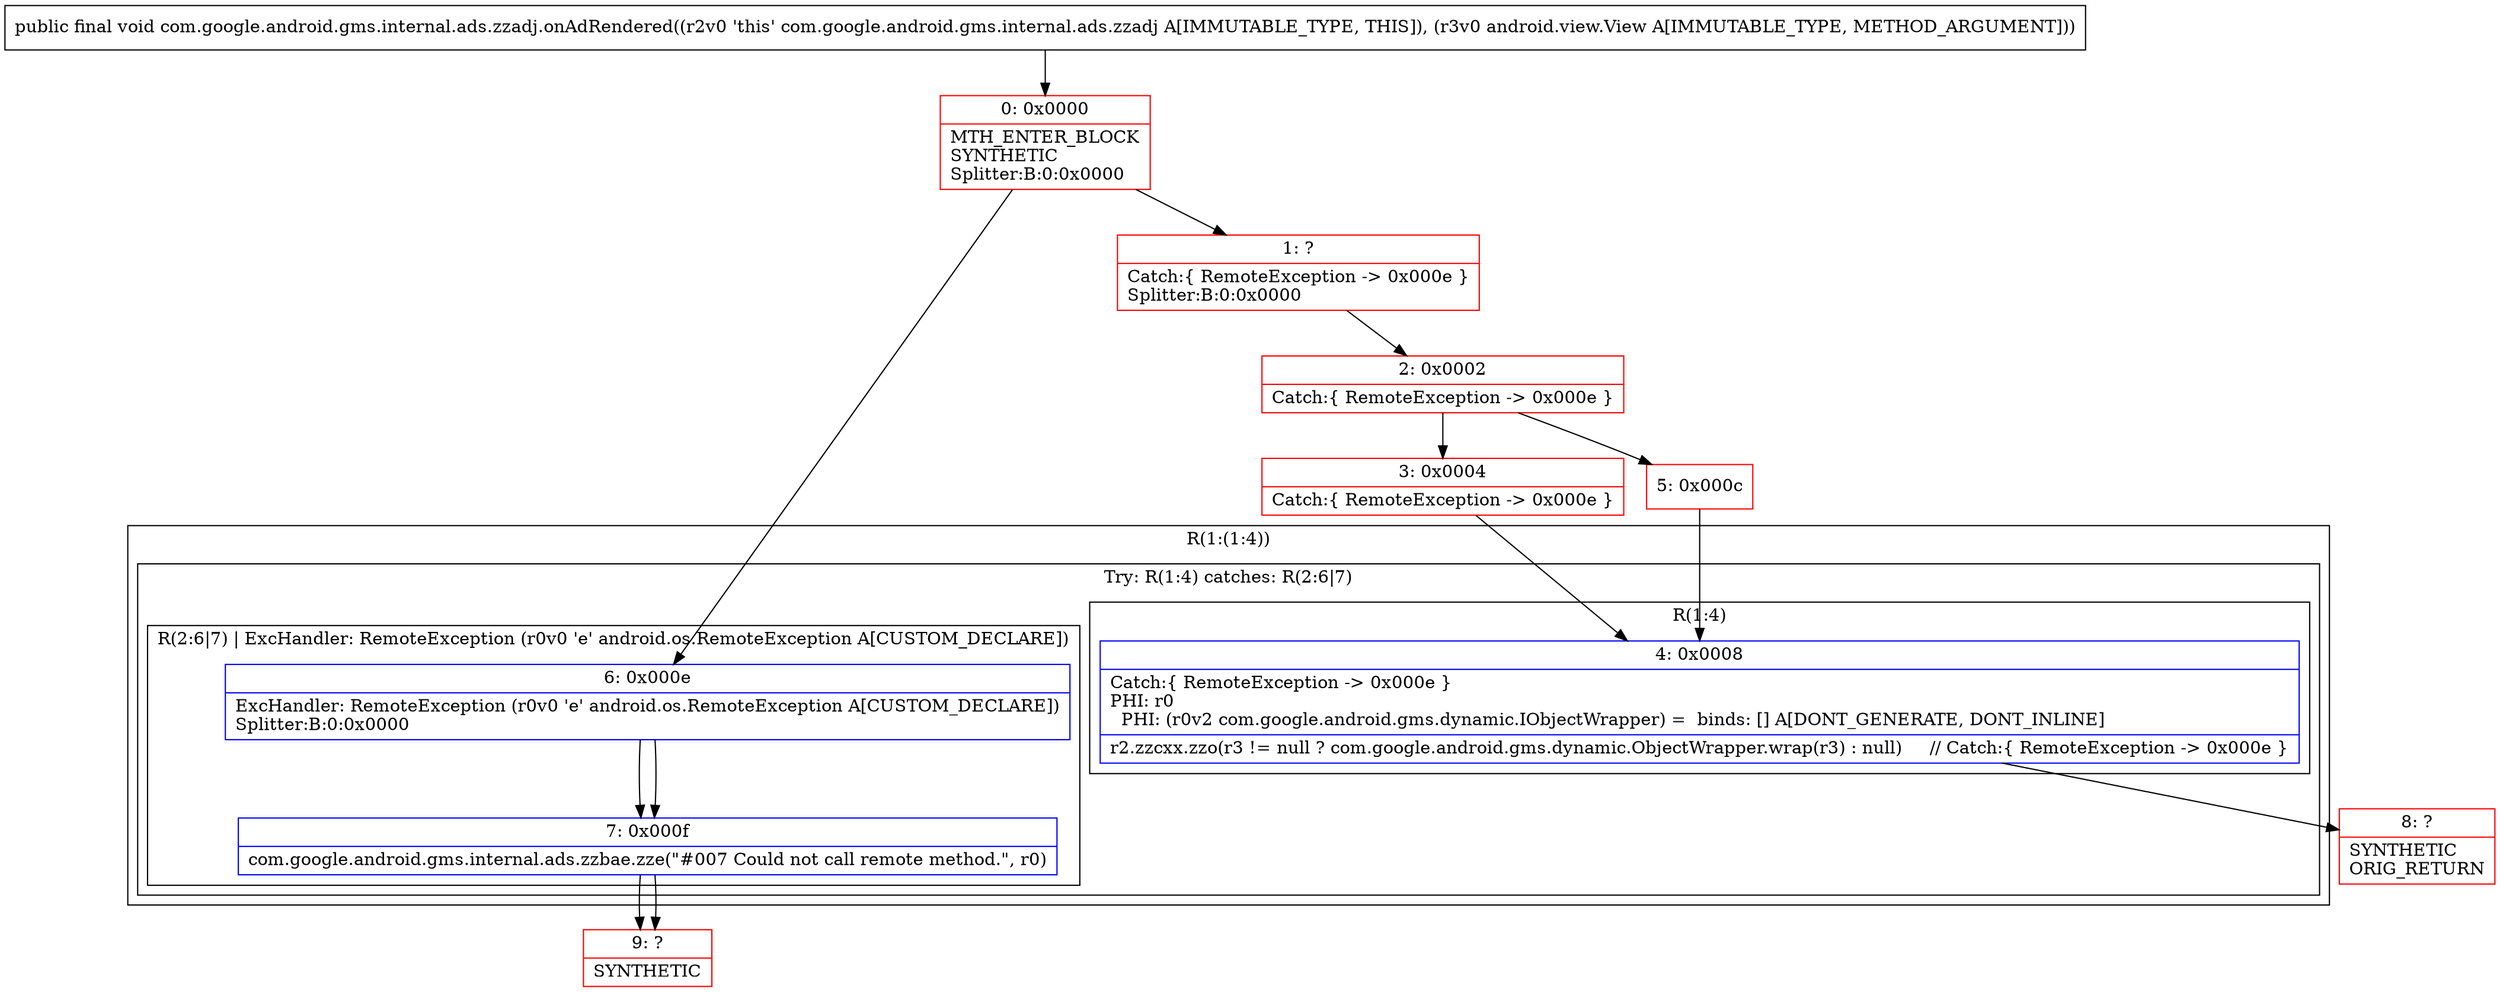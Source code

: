 digraph "CFG forcom.google.android.gms.internal.ads.zzadj.onAdRendered(Landroid\/view\/View;)V" {
subgraph cluster_Region_475325363 {
label = "R(1:(1:4))";
node [shape=record,color=blue];
subgraph cluster_TryCatchRegion_444825990 {
label = "Try: R(1:4) catches: R(2:6|7)";
node [shape=record,color=blue];
subgraph cluster_Region_1461738871 {
label = "R(1:4)";
node [shape=record,color=blue];
Node_4 [shape=record,label="{4\:\ 0x0008|Catch:\{ RemoteException \-\> 0x000e \}\lPHI: r0 \l  PHI: (r0v2 com.google.android.gms.dynamic.IObjectWrapper) =  binds: [] A[DONT_GENERATE, DONT_INLINE]\l|r2.zzcxx.zzo(r3 != null ? com.google.android.gms.dynamic.ObjectWrapper.wrap(r3) : null)     \/\/ Catch:\{ RemoteException \-\> 0x000e \}\l}"];
}
subgraph cluster_Region_1408217848 {
label = "R(2:6|7) | ExcHandler: RemoteException (r0v0 'e' android.os.RemoteException A[CUSTOM_DECLARE])\l";
node [shape=record,color=blue];
Node_6 [shape=record,label="{6\:\ 0x000e|ExcHandler: RemoteException (r0v0 'e' android.os.RemoteException A[CUSTOM_DECLARE])\lSplitter:B:0:0x0000\l}"];
Node_7 [shape=record,label="{7\:\ 0x000f|com.google.android.gms.internal.ads.zzbae.zze(\"#007 Could not call remote method.\", r0)\l}"];
}
}
}
subgraph cluster_Region_1408217848 {
label = "R(2:6|7) | ExcHandler: RemoteException (r0v0 'e' android.os.RemoteException A[CUSTOM_DECLARE])\l";
node [shape=record,color=blue];
Node_6 [shape=record,label="{6\:\ 0x000e|ExcHandler: RemoteException (r0v0 'e' android.os.RemoteException A[CUSTOM_DECLARE])\lSplitter:B:0:0x0000\l}"];
Node_7 [shape=record,label="{7\:\ 0x000f|com.google.android.gms.internal.ads.zzbae.zze(\"#007 Could not call remote method.\", r0)\l}"];
}
Node_0 [shape=record,color=red,label="{0\:\ 0x0000|MTH_ENTER_BLOCK\lSYNTHETIC\lSplitter:B:0:0x0000\l}"];
Node_1 [shape=record,color=red,label="{1\:\ ?|Catch:\{ RemoteException \-\> 0x000e \}\lSplitter:B:0:0x0000\l}"];
Node_2 [shape=record,color=red,label="{2\:\ 0x0002|Catch:\{ RemoteException \-\> 0x000e \}\l}"];
Node_3 [shape=record,color=red,label="{3\:\ 0x0004|Catch:\{ RemoteException \-\> 0x000e \}\l}"];
Node_5 [shape=record,color=red,label="{5\:\ 0x000c}"];
Node_8 [shape=record,color=red,label="{8\:\ ?|SYNTHETIC\lORIG_RETURN\l}"];
Node_9 [shape=record,color=red,label="{9\:\ ?|SYNTHETIC\l}"];
MethodNode[shape=record,label="{public final void com.google.android.gms.internal.ads.zzadj.onAdRendered((r2v0 'this' com.google.android.gms.internal.ads.zzadj A[IMMUTABLE_TYPE, THIS]), (r3v0 android.view.View A[IMMUTABLE_TYPE, METHOD_ARGUMENT])) }"];
MethodNode -> Node_0;
Node_4 -> Node_8;
Node_6 -> Node_7;
Node_7 -> Node_9;
Node_6 -> Node_7;
Node_7 -> Node_9;
Node_0 -> Node_1;
Node_0 -> Node_6;
Node_1 -> Node_2;
Node_2 -> Node_3;
Node_2 -> Node_5;
Node_3 -> Node_4;
Node_5 -> Node_4;
}

